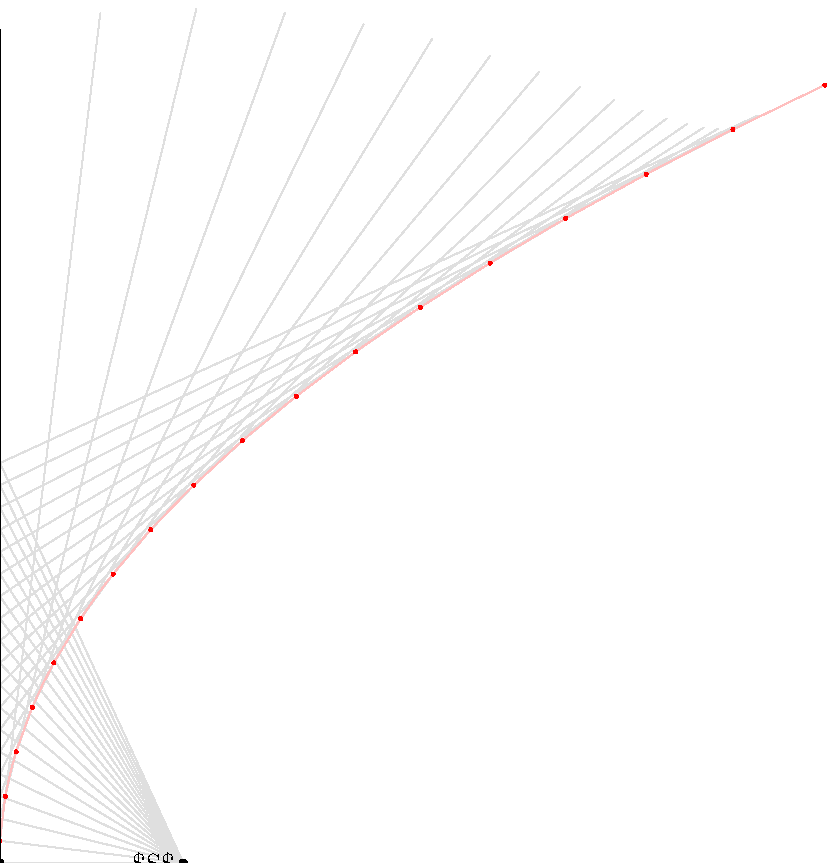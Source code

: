 \documentclass[border=5mm]{standalone}
\usepackage{luamplib}
\begin{document}
\mplibtextextlabel{enable}
\begin{mplibcode}
beginfig(1);
    pair A, S; A = origin; S = 66 right;
    path parabola, last;
    for q = -144 step 8 until 144:
        pair Q; Q = (0, q); 
        path ray; 
        ray = (origin -- unitvector(S - Q)) scaled 300 
              rotated if q < 0: - fi 90 shifted Q;
        draw S -- ray withcolor 7/8;
        if known last:
            pair t;
            t = whatever[point 0 of ray, point 1 of ray] 
              = whatever[point 0 of last, point 1 of last];
            parabola := if known parabola: parabola .. fi t;
        fi
        last := ray;
    endfor

    draw parabola withcolor 3/4[red, white];
    for t=0 upto length parabola:
        draw point t of parabola withpen pencircle scaled 3/2 withcolor red;
    endfor
    draw (up--down) scaled 300;

    forsuffixes $=A,S:
        dotlabel.lft("$" & str $ & "$", $);
    endfor

    % vardef signum(expr x) = if x=0: 1 else: abs(x) / x fi enddef;
    % path cart;
    % cart = subpath (1, infinity) of (origin for x=-304 step 8 until 304:  
    %     .. (x, 16 sqrt abs(x)) scaled signum(x) endfor);

    % drawarrow cart withcolor 1/3 green;


endfig;
\end{mplibcode}
\end{document}
